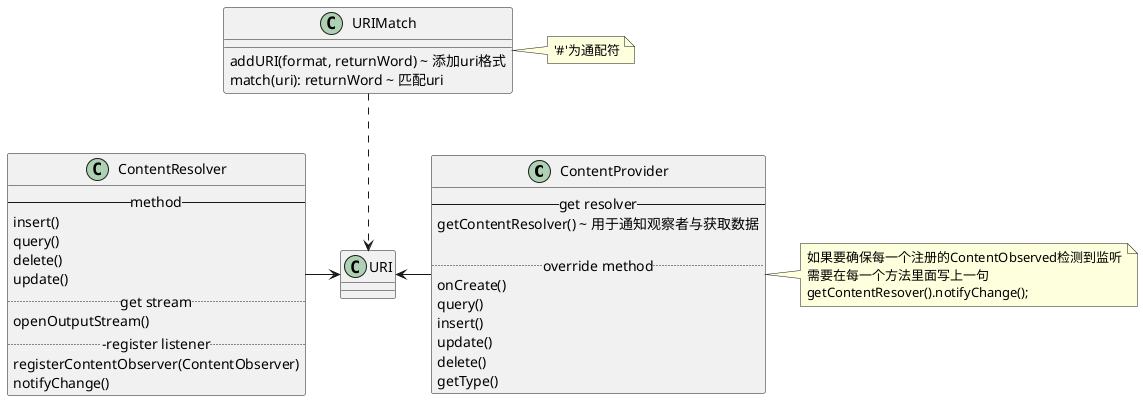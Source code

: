 @startuml

class ContentProvider{
	--get resolver--
	getContentResolver() ~ 用于通知观察者与获取数据

	..override method..
	onCreate()
	query()
	insert()
	update()
	delete()
	getType()
}
note right
如果要确保每一个注册的ContentObserved检测到监听
需要在每一个方法里面写上一句
getContentResover().notifyChange();
endnote

class ContentResolver{
	--method--
	insert()
	query()
	delete()
	update()
	..get stream..
	openOutputStream()
	..-register listener..
	registerContentObserver(ContentObserver)
	notifyChange()
}

class URI
class URIMatch{
	addURI(format, returnWord) ~ 添加uri格式
	match(uri): returnWord ~ 匹配uri
}
note right: '#'为通配符

'-------------------spilt line--------------------
URIMatch ..> URI
ContentProvider -left-> URI
ContentResolver -right-> URI


@enduml
